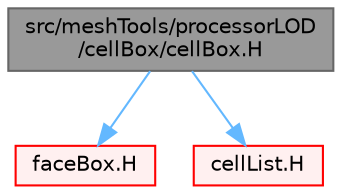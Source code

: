 digraph "src/meshTools/processorLOD/cellBox/cellBox.H"
{
 // LATEX_PDF_SIZE
  bgcolor="transparent";
  edge [fontname=Helvetica,fontsize=10,labelfontname=Helvetica,labelfontsize=10];
  node [fontname=Helvetica,fontsize=10,shape=box,height=0.2,width=0.4];
  Node1 [id="Node000001",label="src/meshTools/processorLOD\l/cellBox/cellBox.H",height=0.2,width=0.4,color="gray40", fillcolor="grey60", style="filled", fontcolor="black",tooltip=" "];
  Node1 -> Node2 [id="edge1_Node000001_Node000002",color="steelblue1",style="solid",tooltip=" "];
  Node2 [id="Node000002",label="faceBox.H",height=0.2,width=0.4,color="red", fillcolor="#FFF0F0", style="filled",URL="$faceBox_8H.html",tooltip=" "];
  Node1 -> Node225 [id="edge2_Node000001_Node000225",color="steelblue1",style="solid",tooltip=" "];
  Node225 [id="Node000225",label="cellList.H",height=0.2,width=0.4,color="red", fillcolor="#FFF0F0", style="filled",URL="$cellList_8H.html",tooltip=" "];
}
